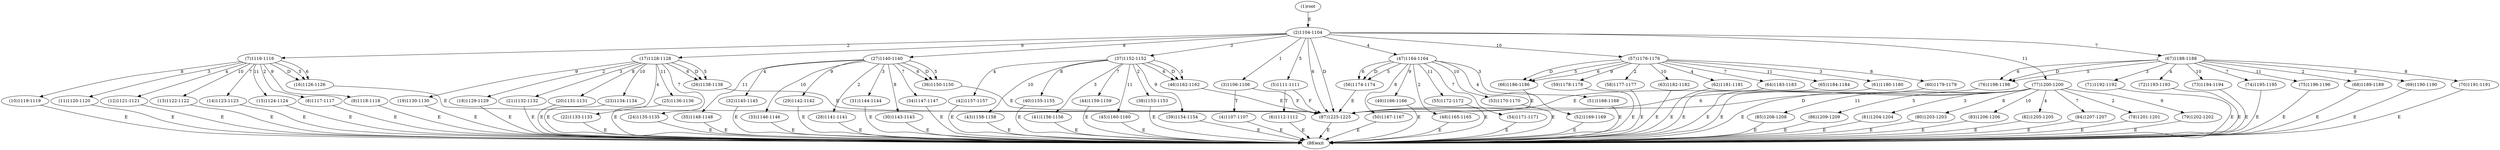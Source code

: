 digraph "" { 
1[ label="(1)root"];
2[ label="(2)1104-1104"];
3[ label="(3)1106-1106"];
4[ label="(4)1107-1107"];
5[ label="(5)1111-1111"];
6[ label="(6)1112-1112"];
7[ label="(7)1116-1116"];
8[ label="(8)1117-1117"];
9[ label="(9)1118-1118"];
10[ label="(10)1119-1119"];
11[ label="(11)1120-1120"];
12[ label="(12)1121-1121"];
13[ label="(13)1122-1122"];
14[ label="(14)1123-1123"];
15[ label="(15)1124-1124"];
17[ label="(17)1128-1128"];
16[ label="(16)1126-1126"];
19[ label="(19)1130-1130"];
18[ label="(18)1129-1129"];
21[ label="(21)1132-1132"];
20[ label="(20)1131-1131"];
23[ label="(23)1134-1134"];
22[ label="(22)1133-1133"];
25[ label="(25)1136-1136"];
24[ label="(24)1135-1135"];
27[ label="(27)1140-1140"];
26[ label="(26)1138-1138"];
29[ label="(29)1142-1142"];
28[ label="(28)1141-1141"];
31[ label="(31)1144-1144"];
30[ label="(30)1143-1143"];
34[ label="(34)1147-1147"];
35[ label="(35)1148-1148"];
32[ label="(32)1145-1145"];
33[ label="(33)1146-1146"];
38[ label="(38)1153-1153"];
39[ label="(39)1154-1154"];
36[ label="(36)1150-1150"];
37[ label="(37)1152-1152"];
42[ label="(42)1157-1157"];
43[ label="(43)1158-1158"];
40[ label="(40)1155-1155"];
41[ label="(41)1156-1156"];
46[ label="(46)1162-1162"];
47[ label="(47)1164-1164"];
44[ label="(44)1159-1159"];
45[ label="(45)1160-1160"];
51[ label="(51)1168-1168"];
50[ label="(50)1167-1167"];
49[ label="(49)1166-1166"];
48[ label="(48)1165-1165"];
55[ label="(55)1172-1172"];
54[ label="(54)1171-1171"];
53[ label="(53)1170-1170"];
52[ label="(52)1169-1169"];
59[ label="(59)1178-1178"];
58[ label="(58)1177-1177"];
57[ label="(57)1176-1176"];
56[ label="(56)1174-1174"];
63[ label="(63)1182-1182"];
62[ label="(62)1181-1181"];
61[ label="(61)1180-1180"];
60[ label="(60)1179-1179"];
68[ label="(68)1189-1189"];
69[ label="(69)1190-1190"];
70[ label="(70)1191-1191"];
71[ label="(71)1192-1192"];
64[ label="(64)1183-1183"];
65[ label="(65)1184-1184"];
66[ label="(66)1186-1186"];
67[ label="(67)1188-1188"];
76[ label="(76)1198-1198"];
77[ label="(77)1200-1200"];
78[ label="(78)1201-1201"];
79[ label="(79)1202-1202"];
72[ label="(72)1193-1193"];
73[ label="(73)1194-1194"];
74[ label="(74)1195-1195"];
75[ label="(75)1196-1196"];
85[ label="(85)1208-1208"];
84[ label="(84)1207-1207"];
87[ label="(87)1225-1225"];
86[ label="(86)1209-1209"];
81[ label="(81)1204-1204"];
80[ label="(80)1203-1203"];
83[ label="(83)1206-1206"];
82[ label="(82)1205-1205"];
88[ label="(88)exit"];
1->2[ label="E"];
2->3[ label="1"];
2->7[ label="2"];
2->37[ label="3"];
2->47[ label="4"];
2->5[ label="5"];
2->87[ label="6"];
2->67[ label="7"];
2->27[ label="8"];
2->17[ label="9"];
2->57[ label="10"];
2->77[ label="11"];
2->87[ label="D"];
3->87[ label="F"];
3->4[ label="T"];
4->88[ label="E"];
5->87[ label="F"];
5->6[ label="T"];
6->88[ label="E"];
7->8[ label="2"];
7->11[ label="3"];
7->12[ label="4"];
7->16[ label="5"];
7->16[ label="6"];
7->14[ label="7"];
7->10[ label="8"];
7->9[ label="9"];
7->13[ label="10"];
7->15[ label="11"];
7->16[ label="D"];
8->88[ label="E"];
9->88[ label="E"];
10->88[ label="E"];
11->88[ label="E"];
12->88[ label="E"];
13->88[ label="E"];
14->88[ label="E"];
15->88[ label="E"];
16->87[ label="E"];
17->18[ label="2"];
17->21[ label="3"];
17->22[ label="4"];
17->26[ label="5"];
17->26[ label="6"];
17->24[ label="7"];
17->20[ label="8"];
17->19[ label="9"];
17->23[ label="10"];
17->25[ label="11"];
17->26[ label="D"];
18->88[ label="E"];
19->88[ label="E"];
20->88[ label="E"];
21->88[ label="E"];
22->88[ label="E"];
23->88[ label="E"];
24->88[ label="E"];
25->88[ label="E"];
26->87[ label="E"];
27->28[ label="2"];
27->31[ label="3"];
27->32[ label="4"];
27->36[ label="5"];
27->36[ label="6"];
27->34[ label="7"];
27->30[ label="8"];
27->29[ label="9"];
27->33[ label="10"];
27->35[ label="11"];
27->36[ label="D"];
28->88[ label="E"];
29->88[ label="E"];
30->88[ label="E"];
31->88[ label="E"];
32->88[ label="E"];
33->88[ label="E"];
34->88[ label="E"];
35->88[ label="E"];
36->87[ label="E"];
37->38[ label="2"];
37->41[ label="3"];
37->42[ label="4"];
37->46[ label="5"];
37->46[ label="6"];
37->44[ label="7"];
37->40[ label="8"];
37->39[ label="9"];
37->43[ label="10"];
37->45[ label="11"];
37->46[ label="D"];
38->88[ label="E"];
39->88[ label="E"];
40->88[ label="E"];
41->88[ label="E"];
42->88[ label="E"];
43->88[ label="E"];
44->88[ label="E"];
45->88[ label="E"];
46->87[ label="E"];
47->48[ label="2"];
47->51[ label="3"];
47->52[ label="4"];
47->56[ label="5"];
47->56[ label="6"];
47->54[ label="7"];
47->50[ label="8"];
47->49[ label="9"];
47->53[ label="10"];
47->55[ label="11"];
47->56[ label="D"];
48->88[ label="E"];
49->88[ label="E"];
50->88[ label="E"];
51->88[ label="E"];
52->88[ label="E"];
53->88[ label="E"];
54->88[ label="E"];
55->88[ label="E"];
56->87[ label="E"];
57->58[ label="2"];
57->61[ label="3"];
57->62[ label="4"];
57->66[ label="5"];
57->66[ label="6"];
57->64[ label="7"];
57->60[ label="8"];
57->59[ label="9"];
57->63[ label="10"];
57->65[ label="11"];
57->66[ label="D"];
58->88[ label="E"];
59->88[ label="E"];
60->88[ label="E"];
61->88[ label="E"];
62->88[ label="E"];
63->88[ label="E"];
64->88[ label="E"];
65->88[ label="E"];
66->87[ label="E"];
67->68[ label="2"];
67->71[ label="3"];
67->72[ label="4"];
67->76[ label="5"];
67->76[ label="6"];
67->74[ label="7"];
67->70[ label="8"];
67->69[ label="9"];
67->73[ label="10"];
67->75[ label="11"];
67->76[ label="D"];
68->88[ label="E"];
69->88[ label="E"];
70->88[ label="E"];
71->88[ label="E"];
72->88[ label="E"];
73->88[ label="E"];
74->88[ label="E"];
75->88[ label="E"];
76->87[ label="E"];
77->78[ label="2"];
77->81[ label="3"];
77->82[ label="4"];
77->86[ label="5"];
77->87[ label="6"];
77->84[ label="7"];
77->80[ label="8"];
77->79[ label="9"];
77->83[ label="10"];
77->85[ label="11"];
77->87[ label="D"];
78->88[ label="E"];
79->88[ label="E"];
80->88[ label="E"];
81->88[ label="E"];
82->88[ label="E"];
83->88[ label="E"];
84->88[ label="E"];
85->88[ label="E"];
86->88[ label="E"];
87->88[ label="E"];
}